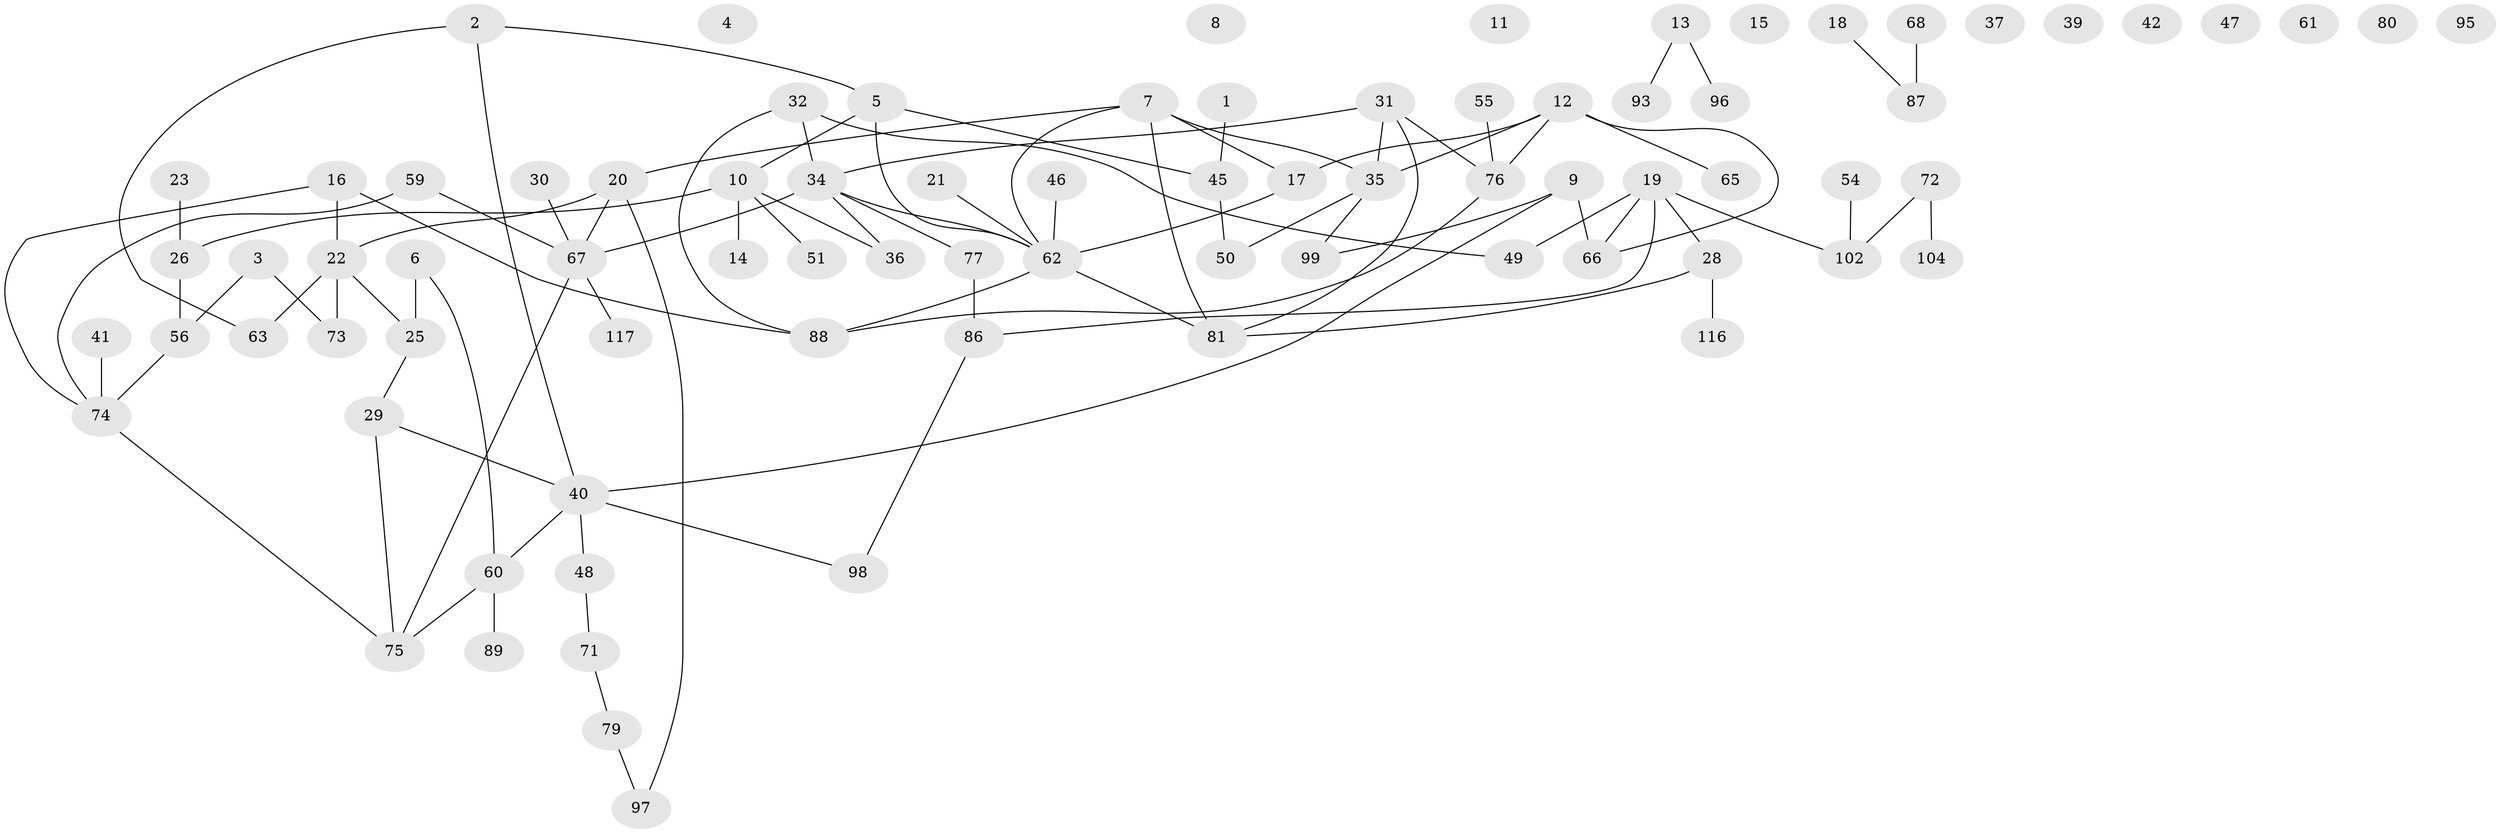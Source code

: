 // Generated by graph-tools (version 1.1) at 2025/23/03/03/25 07:23:25]
// undirected, 81 vertices, 95 edges
graph export_dot {
graph [start="1"]
  node [color=gray90,style=filled];
  1 [super="+82"];
  2 [super="+78"];
  3 [super="+58"];
  4;
  5 [super="+43"];
  6 [super="+57"];
  7 [super="+121"];
  8 [super="+33"];
  9 [super="+120"];
  10 [super="+85"];
  11;
  12 [super="+100"];
  13 [super="+64"];
  14 [super="+27"];
  15;
  16;
  17 [super="+24"];
  18;
  19 [super="+69"];
  20 [super="+106"];
  21;
  22 [super="+38"];
  23 [super="+53"];
  25;
  26 [super="+109"];
  28 [super="+44"];
  29 [super="+105"];
  30;
  31 [super="+83"];
  32 [super="+70"];
  34 [super="+112"];
  35 [super="+52"];
  36;
  37;
  39 [super="+113"];
  40 [super="+91"];
  41;
  42;
  45 [super="+119"];
  46;
  47;
  48;
  49;
  50;
  51;
  54;
  55;
  56;
  59;
  60 [super="+115"];
  61;
  62 [super="+101"];
  63;
  65;
  66 [super="+114"];
  67 [super="+107"];
  68;
  71;
  72 [super="+103"];
  73;
  74 [super="+118"];
  75 [super="+122"];
  76 [super="+110"];
  77;
  79 [super="+90"];
  80;
  81 [super="+84"];
  86 [super="+111"];
  87 [super="+92"];
  88 [super="+94"];
  89;
  93;
  95;
  96;
  97;
  98 [super="+108"];
  99;
  102;
  104;
  116;
  117;
  1 -- 45;
  2 -- 5;
  2 -- 63;
  2 -- 40;
  3 -- 56;
  3 -- 73;
  5 -- 45;
  5 -- 10;
  5 -- 62;
  6 -- 60;
  6 -- 25;
  7 -- 62;
  7 -- 81;
  7 -- 35;
  7 -- 20;
  7 -- 17;
  9 -- 40;
  9 -- 66;
  9 -- 99;
  10 -- 36;
  10 -- 51;
  10 -- 26;
  10 -- 14;
  12 -- 35;
  12 -- 65;
  12 -- 17;
  12 -- 66;
  12 -- 76;
  13 -- 96;
  13 -- 93;
  16 -- 22;
  16 -- 74;
  16 -- 88;
  17 -- 62;
  18 -- 87;
  19 -- 28;
  19 -- 49;
  19 -- 66;
  19 -- 102;
  19 -- 86;
  20 -- 22;
  20 -- 97;
  20 -- 67;
  21 -- 62;
  22 -- 25;
  22 -- 73;
  22 -- 63;
  23 -- 26;
  25 -- 29;
  26 -- 56;
  28 -- 116;
  28 -- 81;
  29 -- 40;
  29 -- 75;
  30 -- 67;
  31 -- 76;
  31 -- 34;
  31 -- 35;
  31 -- 81;
  32 -- 49;
  32 -- 88;
  32 -- 34;
  34 -- 62;
  34 -- 77;
  34 -- 67;
  34 -- 36;
  35 -- 50;
  35 -- 99;
  40 -- 48;
  40 -- 60;
  40 -- 98;
  41 -- 74;
  45 -- 50;
  46 -- 62;
  48 -- 71;
  54 -- 102;
  55 -- 76;
  56 -- 74;
  59 -- 67;
  59 -- 74;
  60 -- 89;
  60 -- 75;
  62 -- 81;
  62 -- 88;
  67 -- 75;
  67 -- 117;
  68 -- 87 [weight=2];
  71 -- 79;
  72 -- 102;
  72 -- 104;
  74 -- 75;
  76 -- 88;
  77 -- 86;
  79 -- 97;
  86 -- 98;
}
